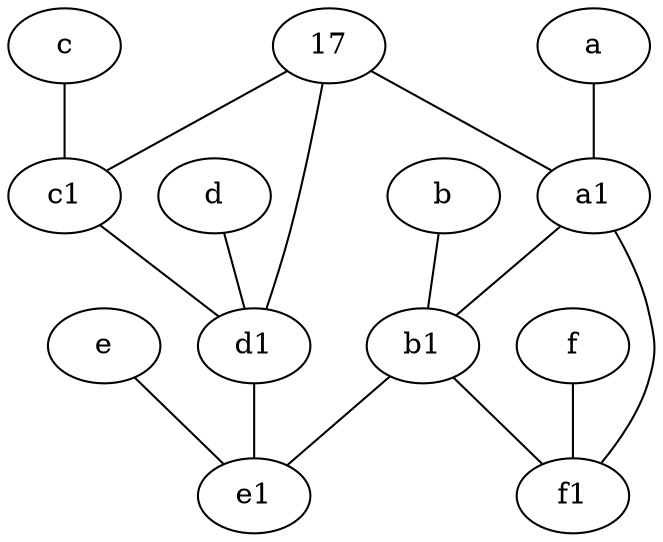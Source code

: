 graph {
	node [labelfontsize=50]
	d [labelfontsize=50 pos="2,5!"]
	d1 [labelfontsize=50 pos="3,5!"]
	17 [labelfontsize=50]
	a1 [labelfontsize=50 pos="8,3!"]
	e1 [labelfontsize=50 pos="7,7!"]
	c1 [labelfontsize=50 pos="4.5,3!"]
	f1 [labelfontsize=50 pos="3,8!"]
	a [labelfontsize=50 pos="8,2!"]
	b1 [labelfontsize=50 pos="9,4!"]
	e [labelfontsize=50 pos="7,9!"]
	b [labelfontsize=50 pos="10,4!"]
	f [labelfontsize=50 pos="3,9!"]
	c [labelfontsize=50 pos="4.5,2!"]
	e -- e1
	17 -- d1
	d -- d1
	f -- f1
	17 -- a1
	a1 -- f1
	c -- c1
	c1 -- d1
	b1 -- f1
	d1 -- e1
	b1 -- e1
	a1 -- b1
	b -- b1
	a -- a1
	17 -- c1
}
